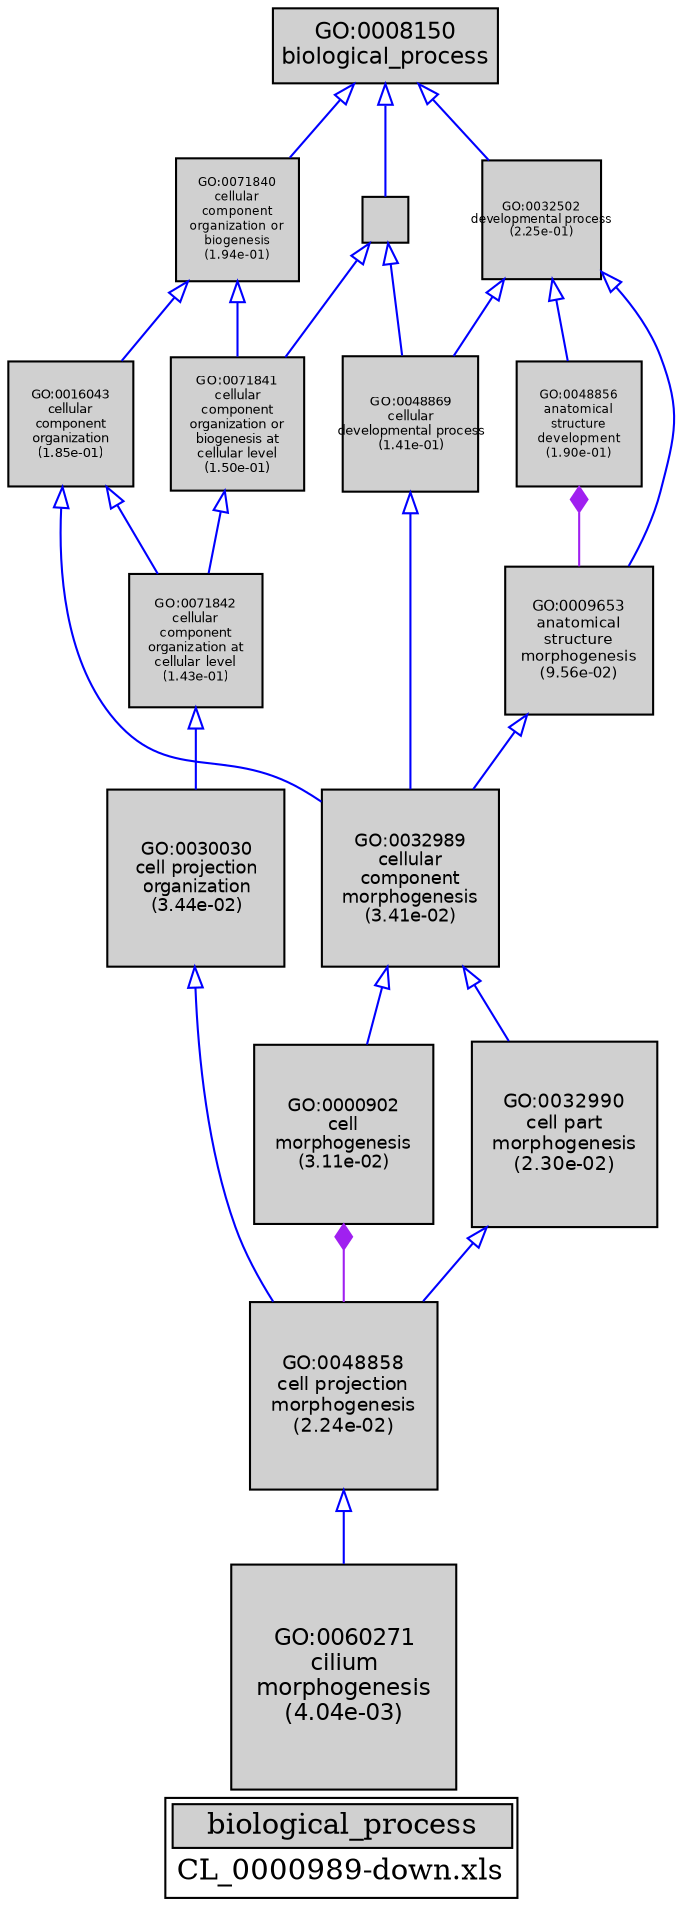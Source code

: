 digraph "biological_process" {
graph [ bgcolor = "#FFFFFF", label = <<TABLE COLOR="black" BGCOLOR="white"><TR><TD COLSPAN="2" BGCOLOR="#D0D0D0"><FONT COLOR="black">biological_process</FONT></TD></TR><TR><TD BORDER="0">CL_0000989-down.xls</TD></TR></TABLE>> ];
node [ fontname = "Helvetica" ];

subgraph "nodes" {

node [ style = "filled", fixedsize = "true", width = 1, shape = "box", fontsize = 9, fillcolor = "#D0D0D0", fontcolor = "black", color = "black" ];

"GO:0071841" [ URL = "#GO:0071841", label = <<TABLE BORDER="0"><TR><TD>GO:0071841<BR/>cellular<BR/>component<BR/>organization or<BR/>biogenesis at<BR/>cellular level<BR/>(1.50e-01)</TD></TR></TABLE>>, width = 0.88351139472, shape = "box", fontsize = 6.36128204198, height = 0.88351139472 ];
"GO:0060271" [ URL = "#GO:0060271", label = <<TABLE BORDER="0"><TR><TD>GO:0060271<BR/>cilium<BR/>morphogenesis<BR/>(4.04e-03)</TD></TR></TABLE>>, width = 1.5, shape = "box", fontsize = 10.8, height = 1.5 ];
"GO:0048858" [ URL = "#GO:0048858", label = <<TABLE BORDER="0"><TR><TD>GO:0048858<BR/>cell projection<BR/>morphogenesis<BR/>(2.24e-02)</TD></TR></TABLE>>, width = 1.24683570216, shape = "box", fontsize = 8.97721705557, height = 1.24683570216 ];
"GO:0009987" [ URL = "#GO:0009987", label = "", width = 0.298818147642, shape = "box", height = 0.298818147642 ];
"GO:0016043" [ URL = "#GO:0016043", label = <<TABLE BORDER="0"><TR><TD>GO:0016043<BR/>cellular<BR/>component<BR/>organization<BR/>(1.85e-01)</TD></TR></TABLE>>, width = 0.834148650155, shape = "box", fontsize = 6.00587028112, height = 0.834148650155 ];
"GO:0032990" [ URL = "#GO:0032990", label = <<TABLE BORDER="0"><TR><TD>GO:0032990<BR/>cell part<BR/>morphogenesis<BR/>(2.30e-02)</TD></TR></TABLE>>, width = 1.24198900374, shape = "box", fontsize = 8.94232082694, height = 1.24198900374 ];
"GO:0048856" [ URL = "#GO:0048856", label = <<TABLE BORDER="0"><TR><TD>GO:0048856<BR/>anatomical<BR/>structure<BR/>development<BR/>(1.90e-01)</TD></TR></TABLE>>, width = 0.82790561176, shape = "box", fontsize = 5.96092040467, height = 0.82790561176 ];
"GO:0030030" [ URL = "#GO:0030030", label = <<TABLE BORDER="0"><TR><TD>GO:0030030<BR/>cell projection<BR/>organization<BR/>(3.44e-02)</TD></TR></TABLE>>, width = 1.1747798083, shape = "box", fontsize = 8.45841461974, height = 1.1747798083 ];
"GO:0000902" [ URL = "#GO:0000902", label = <<TABLE BORDER="0"><TR><TD>GO:0000902<BR/>cell<BR/>morphogenesis<BR/>(3.11e-02)</TD></TR></TABLE>>, width = 1.19212715487, shape = "box", fontsize = 8.58331551509, height = 1.19212715487 ];
"GO:0071842" [ URL = "#GO:0071842", label = <<TABLE BORDER="0"><TR><TD>GO:0071842<BR/>cellular<BR/>component<BR/>organization at<BR/>cellular level<BR/>(1.43e-01)</TD></TR></TABLE>>, width = 0.895506464779, shape = "box", fontsize = 6.44764654641, height = 0.895506464779 ];
"GO:0071840" [ URL = "#GO:0071840", label = <<TABLE BORDER="0"><TR><TD>GO:0071840<BR/>cellular<BR/>component<BR/>organization or<BR/>biogenesis<BR/>(1.94e-01)</TD></TR></TABLE>>, width = 0.822887343659, shape = "box", fontsize = 5.92478887435, height = 0.822887343659 ];
"GO:0032989" [ URL = "#GO:0032989", label = <<TABLE BORDER="0"><TR><TD>GO:0032989<BR/>cellular<BR/>component<BR/>morphogenesis<BR/>(3.41e-02)</TD></TR></TABLE>>, width = 1.17614124926, shape = "box", fontsize = 8.46821699469, height = 1.17614124926 ];
"GO:0009653" [ URL = "#GO:0009653", label = <<TABLE BORDER="0"><TR><TD>GO:0009653<BR/>anatomical<BR/>structure<BR/>morphogenesis<BR/>(9.56e-02)</TD></TR></TABLE>>, width = 0.982061717991, shape = "box", fontsize = 7.07084436954, height = 0.982061717991 ];
"GO:0008150" [ URL = "#GO:0008150", label = <<TABLE BORDER="0"><TR><TD>GO:0008150<BR/>biological_process</TD></TR></TABLE>>, width = 1.5, shape = "box", fontsize = 10.8 ];
"GO:0032502" [ URL = "#GO:0032502", label = <<TABLE BORDER="0"><TR><TD>GO:0032502<BR/>developmental process<BR/>(2.25e-01)</TD></TR></TABLE>>, width = 0.785607883776, shape = "box", fontsize = 5.65637676318, height = 0.785607883776 ];
"GO:0048869" [ URL = "#GO:0048869", label = <<TABLE BORDER="0"><TR><TD>GO:0048869<BR/>cellular<BR/>developmental process<BR/>(1.41e-01)</TD></TR></TABLE>>, width = 0.897876453126, shape = "box", fontsize = 6.46471046251, height = 0.897876453126 ];
}
subgraph "edges" {


edge [ dir = "back", weight = 1 ];
subgraph "regulates" {


edge [ color = "cyan", arrowtail = "none" ];
subgraph "positive" {


edge [ color = "green", arrowtail = "vee" ];
}
subgraph "negative" {


edge [ color = "red", arrowtail = "tee" ];
}
}
subgraph "part_of" {


edge [ color = "purple", arrowtail = "diamond", weight = 2.5 ];
"GO:0048856" -> "GO:0009653";
"GO:0000902" -> "GO:0048858";
}
subgraph "is_a" {


edge [ color = "blue", arrowtail = "empty", weight = 5.0 ];
"GO:0071842" -> "GO:0030030";
"GO:0008150" -> "GO:0071840";
"GO:0032989" -> "GO:0000902";
"GO:0016043" -> "GO:0071842";
"GO:0032502" -> "GO:0048856";
"GO:0032502" -> "GO:0009653";
"GO:0032989" -> "GO:0032990";
"GO:0048869" -> "GO:0032989";
"GO:0032990" -> "GO:0048858";
"GO:0032502" -> "GO:0048869";
"GO:0071840" -> "GO:0071841";
"GO:0048858" -> "GO:0060271";
"GO:0008150" -> "GO:0009987";
"GO:0016043" -> "GO:0032989";
"GO:0009987" -> "GO:0071841";
"GO:0071840" -> "GO:0016043";
"GO:0008150" -> "GO:0032502";
"GO:0030030" -> "GO:0048858";
"GO:0009653" -> "GO:0032989";
"GO:0009987" -> "GO:0048869";
"GO:0071841" -> "GO:0071842";
}
}
}
